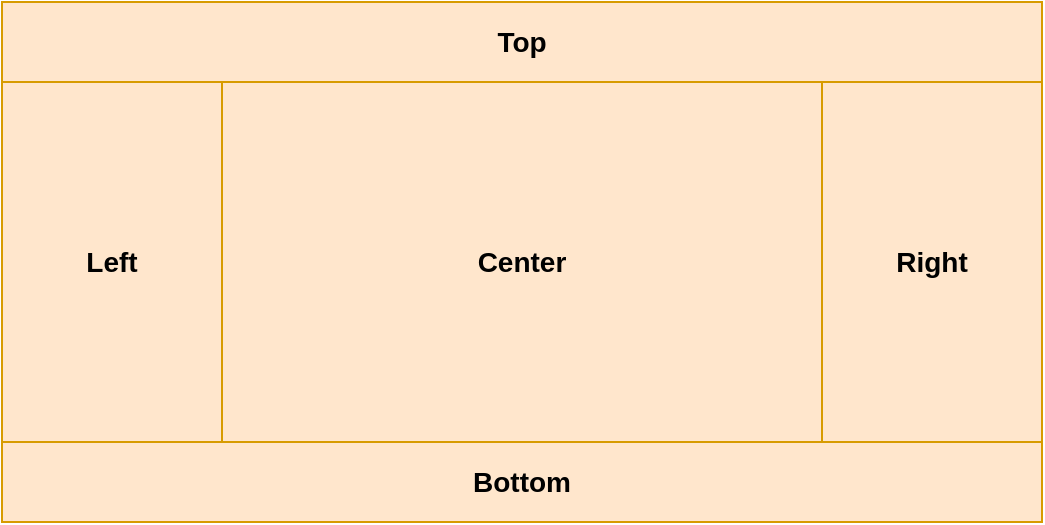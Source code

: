 <mxfile version="12.0.2" type="device" pages="1"><diagram id="Pr_CDVi_quKipJJLq8Ol" name="Page-1"><mxGraphModel dx="768" dy="374" grid="1" gridSize="10" guides="1" tooltips="1" connect="1" arrows="1" fold="1" page="1" pageScale="1" pageWidth="827" pageHeight="1169" math="0" shadow="0"><root><mxCell id="0"/><mxCell id="1" parent="0"/><mxCell id="kWJBcj5dxTSX5Z7Q5ksQ-2" value="Center" style="rounded=0;whiteSpace=wrap;html=1;fontSize=14;fontStyle=1;fillColor=#ffe6cc;strokeColor=#d79b00;" vertex="1" parent="1"><mxGeometry x="20" y="20" width="520" height="260" as="geometry"/></mxCell><mxCell id="kWJBcj5dxTSX5Z7Q5ksQ-3" value="Top" style="rounded=0;whiteSpace=wrap;html=1;fontSize=14;fontStyle=1;fillColor=#ffe6cc;strokeColor=#d79b00;" vertex="1" parent="1"><mxGeometry x="20" y="20" width="520" height="40" as="geometry"/></mxCell><mxCell id="kWJBcj5dxTSX5Z7Q5ksQ-4" value="Bottom" style="rounded=0;whiteSpace=wrap;html=1;fontSize=14;fontStyle=1;fillColor=#ffe6cc;strokeColor=#d79b00;" vertex="1" parent="1"><mxGeometry x="20" y="240" width="520" height="40" as="geometry"/></mxCell><mxCell id="kWJBcj5dxTSX5Z7Q5ksQ-5" value="Left" style="rounded=0;whiteSpace=wrap;html=1;fontSize=14;fontStyle=1;fillColor=#ffe6cc;strokeColor=#d79b00;" vertex="1" parent="1"><mxGeometry x="20" y="60" width="110" height="180" as="geometry"/></mxCell><mxCell id="kWJBcj5dxTSX5Z7Q5ksQ-6" value="Right" style="rounded=0;whiteSpace=wrap;html=1;fontSize=14;fontStyle=1;fillColor=#ffe6cc;strokeColor=#d79b00;" vertex="1" parent="1"><mxGeometry x="430" y="60" width="110" height="180" as="geometry"/></mxCell></root></mxGraphModel></diagram></mxfile>